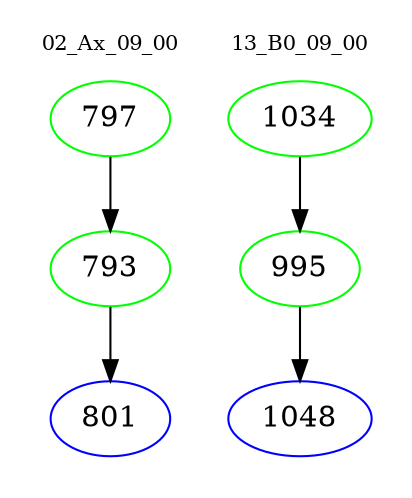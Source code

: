 digraph{
subgraph cluster_0 {
color = white
label = "02_Ax_09_00";
fontsize=10;
T0_797 [label="797", color="green"]
T0_797 -> T0_793 [color="black"]
T0_793 [label="793", color="green"]
T0_793 -> T0_801 [color="black"]
T0_801 [label="801", color="blue"]
}
subgraph cluster_1 {
color = white
label = "13_B0_09_00";
fontsize=10;
T1_1034 [label="1034", color="green"]
T1_1034 -> T1_995 [color="black"]
T1_995 [label="995", color="green"]
T1_995 -> T1_1048 [color="black"]
T1_1048 [label="1048", color="blue"]
}
}

